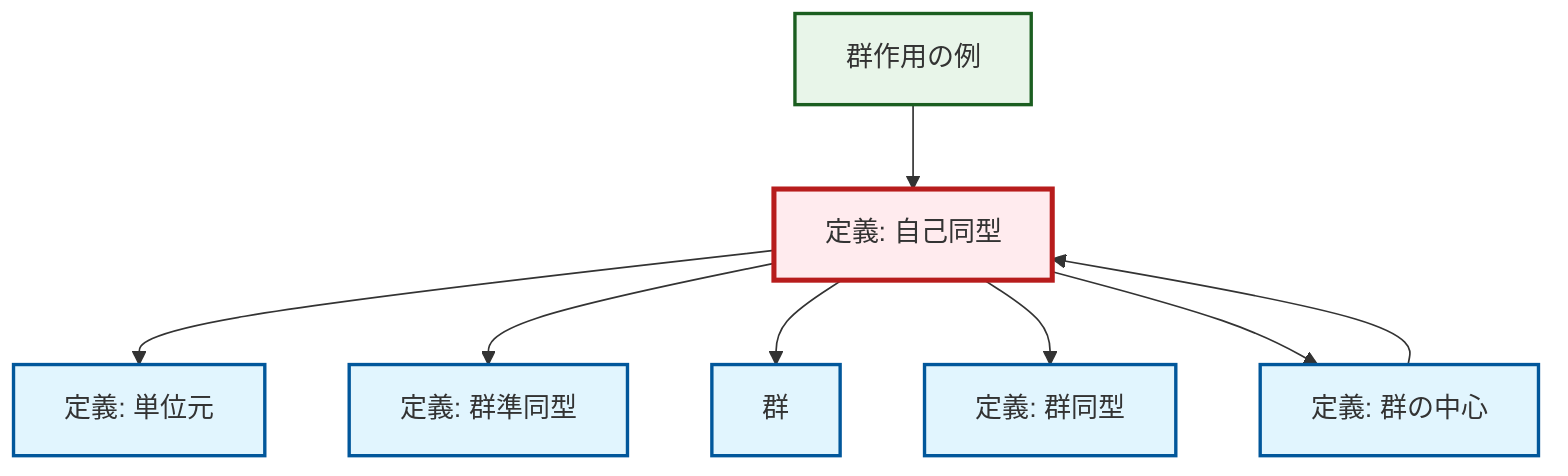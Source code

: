 graph TD
    classDef definition fill:#e1f5fe,stroke:#01579b,stroke-width:2px
    classDef theorem fill:#f3e5f5,stroke:#4a148c,stroke-width:2px
    classDef axiom fill:#fff3e0,stroke:#e65100,stroke-width:2px
    classDef example fill:#e8f5e9,stroke:#1b5e20,stroke-width:2px
    classDef current fill:#ffebee,stroke:#b71c1c,stroke-width:3px
    ex-group-action-examples["群作用の例"]:::example
    def-isomorphism["定義: 群同型"]:::definition
    def-automorphism["定義: 自己同型"]:::definition
    def-group["群"]:::definition
    def-center-of-group["定義: 群の中心"]:::definition
    def-homomorphism["定義: 群準同型"]:::definition
    def-identity-element["定義: 単位元"]:::definition
    def-automorphism --> def-identity-element
    def-automorphism --> def-homomorphism
    def-automorphism --> def-group
    ex-group-action-examples --> def-automorphism
    def-center-of-group --> def-automorphism
    def-automorphism --> def-isomorphism
    def-automorphism --> def-center-of-group
    class def-automorphism current